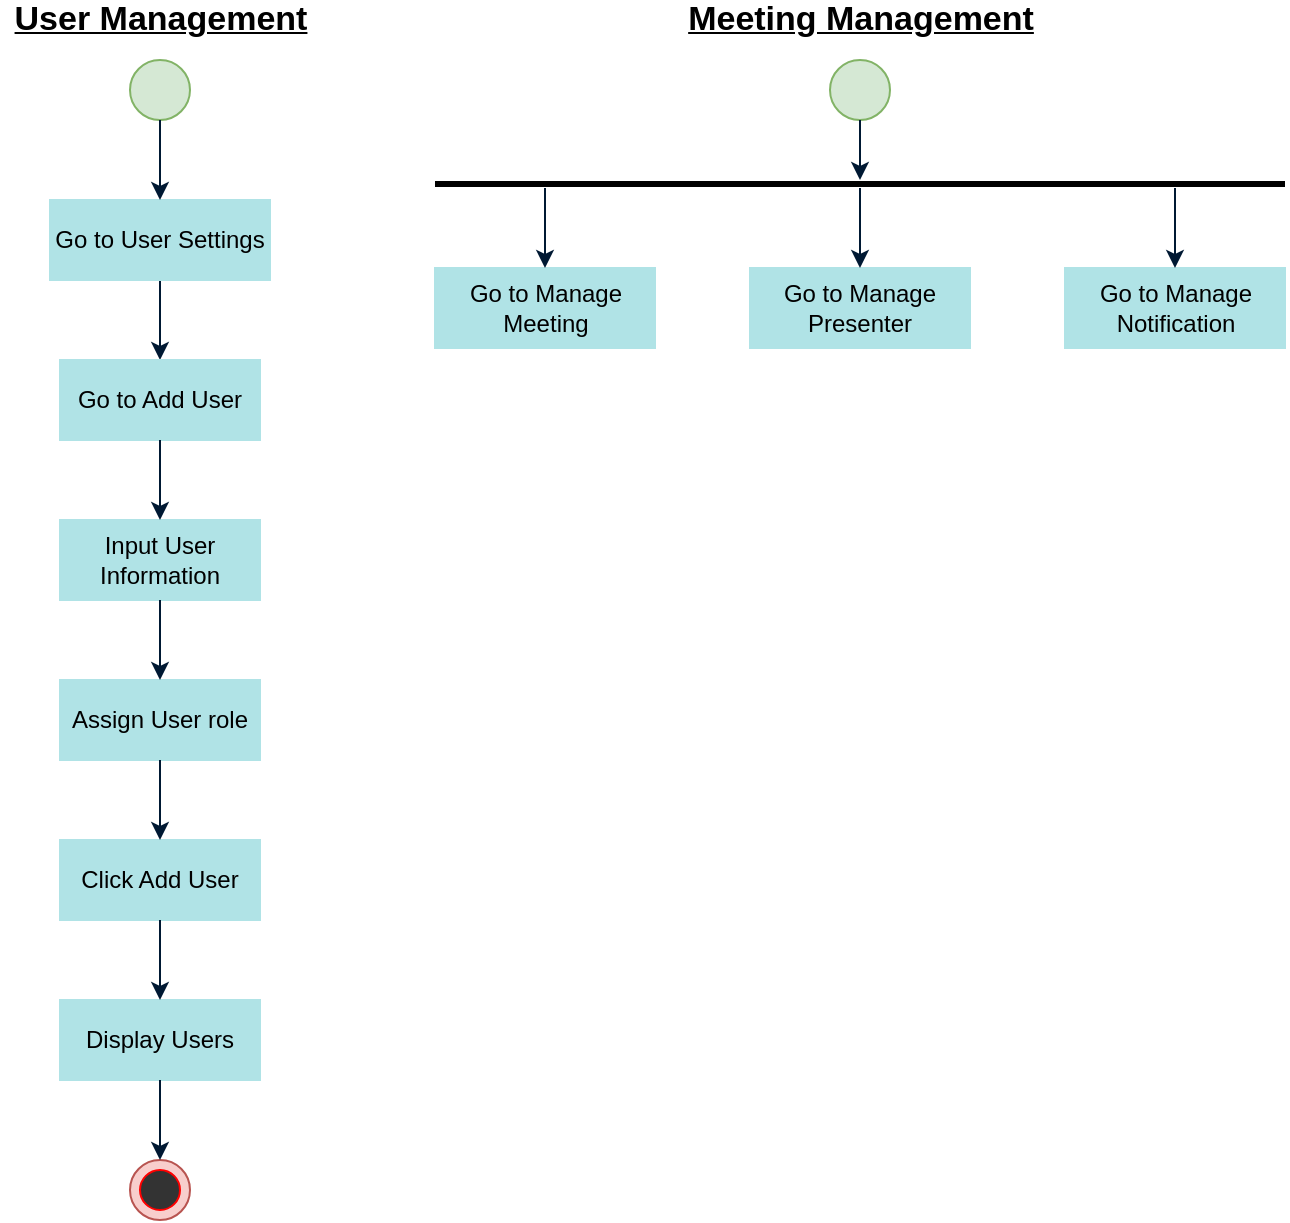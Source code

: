 <mxfile version="13.8.3" type="github"><diagram id="8iWY7i1eRtHJk0hEjWrJ" name="Page-1"><mxGraphModel dx="1038" dy="580" grid="1" gridSize="10" guides="1" tooltips="1" connect="1" arrows="1" fold="1" page="1" pageScale="1" pageWidth="850" pageHeight="1100" math="0" shadow="0"><root><mxCell id="0"/><mxCell id="1" parent="0"/><mxCell id="kXGQncrLINFczimPs-n6-14" value="" style="ellipse;whiteSpace=wrap;html=1;aspect=fixed;fillColor=#f8cecc;strokeColor=#b85450;" vertex="1" parent="1"><mxGeometry x="205" y="600" width="30" height="30" as="geometry"/></mxCell><mxCell id="kXGQncrLINFczimPs-n6-1" value="" style="ellipse;whiteSpace=wrap;html=1;aspect=fixed;fillColor=#d5e8d4;strokeColor=#82b366;" vertex="1" parent="1"><mxGeometry x="205" y="50" width="30" height="30" as="geometry"/></mxCell><mxCell id="kXGQncrLINFczimPs-n6-2" value="&lt;b&gt;&lt;font style=&quot;font-size: 17px&quot;&gt;&lt;u&gt;User Management&lt;/u&gt;&lt;/font&gt;&lt;/b&gt;" style="text;html=1;align=center;verticalAlign=middle;resizable=0;points=[];autosize=1;" vertex="1" parent="1"><mxGeometry x="140" y="20" width="160" height="20" as="geometry"/></mxCell><mxCell id="kXGQncrLINFczimPs-n6-3" value="" style="endArrow=classic;html=1;strokeColor=#001933;exitX=0.5;exitY=1;exitDx=0;exitDy=0;" edge="1" parent="1" source="kXGQncrLINFczimPs-n6-16"><mxGeometry width="50" height="50" relative="1" as="geometry"><mxPoint x="150" y="160" as="sourcePoint"/><mxPoint x="220" y="200" as="targetPoint"/></mxGeometry></mxCell><mxCell id="kXGQncrLINFczimPs-n6-4" value="Go to Add User" style="rounded=0;whiteSpace=wrap;html=1;fillColor=#b0e3e6;strokeColor=#B0E3E6;" vertex="1" parent="1"><mxGeometry x="170" y="200" width="100" height="40" as="geometry"/></mxCell><mxCell id="kXGQncrLINFczimPs-n6-5" value="Input User Information" style="rounded=0;whiteSpace=wrap;html=1;fillColor=#b0e3e6;strokeColor=#B0E3E6;" vertex="1" parent="1"><mxGeometry x="170" y="280" width="100" height="40" as="geometry"/></mxCell><mxCell id="kXGQncrLINFczimPs-n6-6" value="" style="endArrow=classic;html=1;exitX=0.5;exitY=1;exitDx=0;exitDy=0;entryX=0.5;entryY=0;entryDx=0;entryDy=0;strokeColor=#001933;" edge="1" parent="1" source="kXGQncrLINFczimPs-n6-4" target="kXGQncrLINFczimPs-n6-5"><mxGeometry width="50" height="50" relative="1" as="geometry"><mxPoint x="400" y="290" as="sourcePoint"/><mxPoint x="450" y="240" as="targetPoint"/></mxGeometry></mxCell><mxCell id="kXGQncrLINFczimPs-n6-7" value="Assign User role" style="rounded=0;whiteSpace=wrap;html=1;fillColor=#b0e3e6;strokeColor=#B0E3E6;" vertex="1" parent="1"><mxGeometry x="170" y="360" width="100" height="40" as="geometry"/></mxCell><mxCell id="kXGQncrLINFczimPs-n6-8" value="&lt;span&gt;Click Add User&lt;/span&gt;" style="rounded=0;whiteSpace=wrap;html=1;fillColor=#b0e3e6;strokeColor=#B0E3E6;" vertex="1" parent="1"><mxGeometry x="170" y="440" width="100" height="40" as="geometry"/></mxCell><mxCell id="kXGQncrLINFczimPs-n6-9" value="" style="endArrow=classic;html=1;exitX=0.5;exitY=1;exitDx=0;exitDy=0;entryX=0.5;entryY=0;entryDx=0;entryDy=0;strokeColor=#001933;" edge="1" parent="1" source="kXGQncrLINFczimPs-n6-5" target="kXGQncrLINFczimPs-n6-7"><mxGeometry width="50" height="50" relative="1" as="geometry"><mxPoint x="400" y="290" as="sourcePoint"/><mxPoint x="450" y="240" as="targetPoint"/></mxGeometry></mxCell><mxCell id="kXGQncrLINFczimPs-n6-10" value="" style="endArrow=classic;html=1;exitX=0.5;exitY=1;exitDx=0;exitDy=0;entryX=0.5;entryY=0;entryDx=0;entryDy=0;strokeColor=#001933;" edge="1" parent="1" source="kXGQncrLINFczimPs-n6-7" target="kXGQncrLINFczimPs-n6-8"><mxGeometry width="50" height="50" relative="1" as="geometry"><mxPoint x="400" y="290" as="sourcePoint"/><mxPoint x="450" y="240" as="targetPoint"/></mxGeometry></mxCell><mxCell id="kXGQncrLINFczimPs-n6-11" value="Display Users" style="rounded=0;whiteSpace=wrap;html=1;fillColor=#b0e3e6;strokeColor=#B0E3E6;" vertex="1" parent="1"><mxGeometry x="170" y="520" width="100" height="40" as="geometry"/></mxCell><mxCell id="kXGQncrLINFczimPs-n6-12" value="" style="endArrow=classic;html=1;exitX=0.5;exitY=1;exitDx=0;exitDy=0;entryX=0.5;entryY=0;entryDx=0;entryDy=0;strokeColor=#001933;" edge="1" parent="1" source="kXGQncrLINFczimPs-n6-8" target="kXGQncrLINFczimPs-n6-11"><mxGeometry width="50" height="50" relative="1" as="geometry"><mxPoint x="400" y="410" as="sourcePoint"/><mxPoint x="450" y="360" as="targetPoint"/></mxGeometry></mxCell><mxCell id="kXGQncrLINFczimPs-n6-13" value="" style="ellipse;whiteSpace=wrap;html=1;aspect=fixed;fillColor=#333333;strokeColor=#FF0000;" vertex="1" parent="1"><mxGeometry x="210" y="605" width="20" height="20" as="geometry"/></mxCell><mxCell id="kXGQncrLINFczimPs-n6-15" value="" style="endArrow=classic;html=1;exitX=0.5;exitY=1;exitDx=0;exitDy=0;entryX=0.5;entryY=0;entryDx=0;entryDy=0;strokeColor=#001933;" edge="1" parent="1" source="kXGQncrLINFczimPs-n6-11" target="kXGQncrLINFczimPs-n6-14"><mxGeometry width="50" height="50" relative="1" as="geometry"><mxPoint x="400" y="410" as="sourcePoint"/><mxPoint x="450" y="360" as="targetPoint"/></mxGeometry></mxCell><mxCell id="kXGQncrLINFczimPs-n6-16" value="Go to User Settings" style="rounded=0;whiteSpace=wrap;html=1;fillColor=#b0e3e6;strokeColor=#B0E3E6;" vertex="1" parent="1"><mxGeometry x="165" y="120" width="110" height="40" as="geometry"/></mxCell><mxCell id="kXGQncrLINFczimPs-n6-17" value="" style="endArrow=classic;html=1;exitX=0.5;exitY=1;exitDx=0;exitDy=0;entryX=0.5;entryY=0;entryDx=0;entryDy=0;strokeColor=#001933;" edge="1" parent="1" source="kXGQncrLINFczimPs-n6-1" target="kXGQncrLINFczimPs-n6-16"><mxGeometry width="50" height="50" relative="1" as="geometry"><mxPoint x="350" y="270" as="sourcePoint"/><mxPoint x="400" y="220" as="targetPoint"/></mxGeometry></mxCell><mxCell id="kXGQncrLINFczimPs-n6-18" value="&lt;b&gt;&lt;font size=&quot;1&quot;&gt;&lt;u style=&quot;font-size: 17px&quot;&gt;Meeting Management&lt;/u&gt;&lt;/font&gt;&lt;/b&gt;" style="text;html=1;align=center;verticalAlign=middle;resizable=0;points=[];autosize=1;" vertex="1" parent="1"><mxGeometry x="475" y="20" width="190" height="20" as="geometry"/></mxCell><mxCell id="kXGQncrLINFczimPs-n6-20" value="" style="line;strokeWidth=3;fillColor=none;align=left;verticalAlign=middle;spacingTop=-1;spacingLeft=3;spacingRight=3;rotatable=0;labelPosition=right;points=[];portConstraint=eastwest;" vertex="1" parent="1"><mxGeometry x="357.5" y="108" width="425" height="8" as="geometry"/></mxCell><mxCell id="kXGQncrLINFczimPs-n6-21" value="" style="ellipse;whiteSpace=wrap;html=1;aspect=fixed;fillColor=#d5e8d4;strokeColor=#82b366;" vertex="1" parent="1"><mxGeometry x="555" y="50" width="30" height="30" as="geometry"/></mxCell><mxCell id="kXGQncrLINFczimPs-n6-22" value="" style="endArrow=classic;html=1;strokeColor=#001933;exitX=0.5;exitY=1;exitDx=0;exitDy=0;" edge="1" parent="1" source="kXGQncrLINFczimPs-n6-21"><mxGeometry width="50" height="50" relative="1" as="geometry"><mxPoint x="350" y="340" as="sourcePoint"/><mxPoint x="570" y="110" as="targetPoint"/></mxGeometry></mxCell><mxCell id="kXGQncrLINFczimPs-n6-23" value="Go to Manage Meeting" style="rounded=0;whiteSpace=wrap;html=1;fillColor=#b0e3e6;strokeColor=#B0E3E6;" vertex="1" parent="1"><mxGeometry x="357.5" y="154" width="110" height="40" as="geometry"/></mxCell><mxCell id="kXGQncrLINFczimPs-n6-24" value="" style="endArrow=classic;html=1;exitX=0.5;exitY=1;exitDx=0;exitDy=0;entryX=0.5;entryY=0;entryDx=0;entryDy=0;strokeColor=#001933;" edge="1" parent="1" target="kXGQncrLINFczimPs-n6-23"><mxGeometry width="50" height="50" relative="1" as="geometry"><mxPoint x="412.5" y="114" as="sourcePoint"/><mxPoint x="592.5" y="254" as="targetPoint"/></mxGeometry></mxCell><mxCell id="kXGQncrLINFczimPs-n6-25" value="Go to Manage Presenter" style="rounded=0;whiteSpace=wrap;html=1;fillColor=#b0e3e6;strokeColor=#B0E3E6;" vertex="1" parent="1"><mxGeometry x="515" y="154" width="110" height="40" as="geometry"/></mxCell><mxCell id="kXGQncrLINFczimPs-n6-26" value="" style="endArrow=classic;html=1;exitX=0.5;exitY=1;exitDx=0;exitDy=0;entryX=0.5;entryY=0;entryDx=0;entryDy=0;strokeColor=#001933;" edge="1" parent="1" target="kXGQncrLINFczimPs-n6-25"><mxGeometry width="50" height="50" relative="1" as="geometry"><mxPoint x="570" y="114" as="sourcePoint"/><mxPoint x="750" y="254" as="targetPoint"/></mxGeometry></mxCell><mxCell id="kXGQncrLINFczimPs-n6-27" value="Go to Manage Notification" style="rounded=0;whiteSpace=wrap;html=1;fillColor=#b0e3e6;strokeColor=#B0E3E6;" vertex="1" parent="1"><mxGeometry x="672.5" y="154" width="110" height="40" as="geometry"/></mxCell><mxCell id="kXGQncrLINFczimPs-n6-28" value="" style="endArrow=classic;html=1;exitX=0.5;exitY=1;exitDx=0;exitDy=0;entryX=0.5;entryY=0;entryDx=0;entryDy=0;strokeColor=#001933;" edge="1" parent="1" target="kXGQncrLINFczimPs-n6-27"><mxGeometry width="50" height="50" relative="1" as="geometry"><mxPoint x="727.5" y="114" as="sourcePoint"/><mxPoint x="907.5" y="254" as="targetPoint"/></mxGeometry></mxCell></root></mxGraphModel></diagram></mxfile>